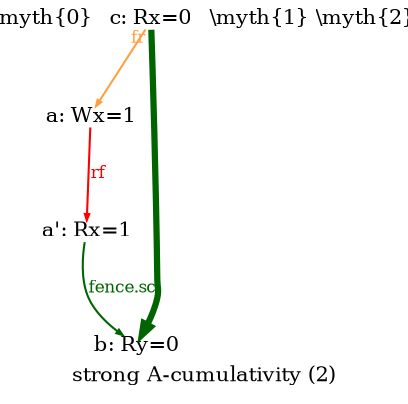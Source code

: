 digraph G {

splines=spline;

/* legend */
fontsize=10;
label="strong A-cumulativity (2)";


/* the unlocked events */
proc0_label_node [shape=none, fontsize=10, label="\\myth{0}", pos="1.000000,0.588000!", fixedsize=true, width=0.455000, height=0.091875]
eiid0 [label="a: Wx=1", shape="none", fontsize=10, pos="1.000000,0.367500!", fixedsize="true", height="0.138889", width="0.486111"];
proc1_label_node [shape=none, fontsize=10, label="\\myth{1}", pos="1.700000,0.588000!", fixedsize=true, width=0.455000, height=0.091875]
eiid1 [label="a': Rx=1", shape="none", fontsize=10, pos="1.700000,0.367500!", fixedsize="true", height="0.138889", width="0.486111"];
eiid2 [label="b: Ry=0", shape="none", fontsize=10, pos="1.700000,0.000000!", fixedsize="true", height="0.138889", width="0.486111"];
proc2_label_node [shape=none, fontsize=10, label="\\myth{2}", pos="2.400000,0.588000!", fixedsize=true, width=0.455000, height=0.091875]
/*eiid3 [label="d: Wy=1", shape="none", fontsize=10, pos="2.400000,0.367500!", fixedsize="true", height="0.138889", width="0.486111"];*/
eiid4 [label="c: Rx=0", shape="none", fontsize=10, pos="2.400000,0.000000!", fixedsize="true", height="0.138889", width="0.486111"];

/* the intra_causality_data edges */


/* the intra_causality_control edges */

/* the poi edges */
/* the rfmap edges */
eiid0 -> eiid1 [label="rf", color="red", fontcolor="red", fontsize=8, arrowsize="0.300000"];


/* The viewed-before edges */
/*eiid2 -> eiid3 [label="fr", color="#ffa040", fontcolor="#ffa040", fontsize=8, arrowsize="0.300000"];*/
eiid4 -> eiid0 [taillabel="fr", color="#ffa040", fontcolor="#ffa040", fontsize=8, arrowsize="0.300000"];
eiid1 -> eiid2 [label="fence.sc", color="darkgreen", fontcolor="darkgreen", fontsize=8, arrowsize="0.300000"];
/*eiid4 -> eiid3 [label="ff", color="darkgreen", fontcolor="darkgreen", fontsize=8, arrowsize="0.300000", dir="back"];*/
eiid4 -> eiid2 [label="", fontsize=8, penwidth="3", color="darkgreen", fontcolor="darkgreen", arrowsize="0.55"];
}
